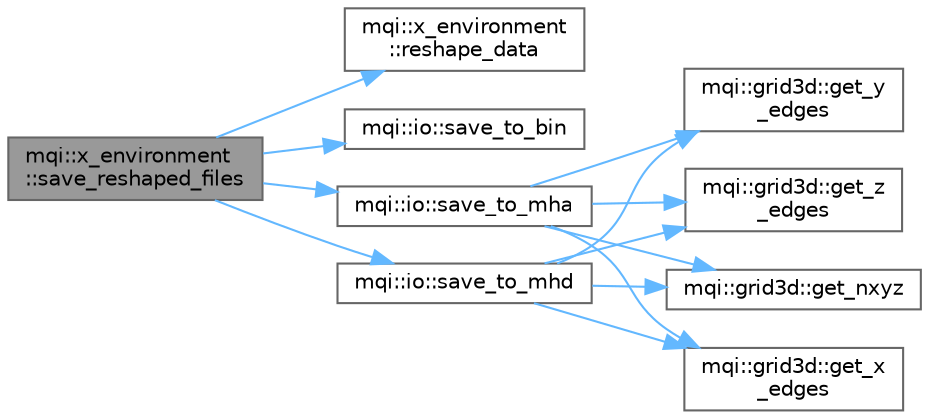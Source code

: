 digraph "mqi::x_environment::save_reshaped_files"
{
 // LATEX_PDF_SIZE
  bgcolor="transparent";
  edge [fontname=Helvetica,fontsize=10,labelfontname=Helvetica,labelfontsize=10];
  node [fontname=Helvetica,fontsize=10,shape=box,height=0.2,width=0.4];
  rankdir="LR";
  Node1 [id="Node000001",label="mqi::x_environment\l::save_reshaped_files",height=0.2,width=0.4,color="gray40", fillcolor="grey60", style="filled", fontcolor="black",tooltip="Saves the reshaped simulation results to files."];
  Node1 -> Node2 [id="edge1_Node000001_Node000002",color="steelblue1",style="solid",tooltip=" "];
  Node2 [id="Node000002",label="mqi::x_environment\l::reshape_data",height=0.2,width=0.4,color="grey40", fillcolor="white", style="filled",URL="$classmqi_1_1x__environment.html#ae1e1cf03810f61628bf125db358e274f",tooltip="write output"];
  Node1 -> Node3 [id="edge2_Node000001_Node000003",color="steelblue1",style="solid",tooltip=" "];
  Node3 [id="Node000003",label="mqi::io::save_to_bin",height=0.2,width=0.4,color="grey40", fillcolor="white", style="filled",URL="$namespacemqi_1_1io.html#a3d7d08b8b674430cce1d0a3d63b426f1",tooltip="Saves sparse scorer data to separate binary files."];
  Node1 -> Node4 [id="edge3_Node000001_Node000004",color="steelblue1",style="solid",tooltip=" "];
  Node4 [id="Node000004",label="mqi::io::save_to_mha",height=0.2,width=0.4,color="grey40", fillcolor="white", style="filled",URL="$namespacemqi_1_1io.html#af9fe1e2896ecde77dbacfd8b4cac22d6",tooltip="Saves volumetric data to a single MetaImage file (.mha)."];
  Node4 -> Node5 [id="edge4_Node000004_Node000005",color="steelblue1",style="solid",tooltip=" "];
  Node5 [id="Node000005",label="mqi::grid3d::get_nxyz",height=0.2,width=0.4,color="grey40", fillcolor="white", style="filled",URL="$classmqi_1_1grid3d.html#ad2ce2ce3583b02a860b0ba883418c924",tooltip="Gets the dimensions of the grid (number of voxels)."];
  Node4 -> Node6 [id="edge5_Node000004_Node000006",color="steelblue1",style="solid",tooltip=" "];
  Node6 [id="Node000006",label="mqi::grid3d::get_x\l_edges",height=0.2,width=0.4,color="grey40", fillcolor="white", style="filled",URL="$classmqi_1_1grid3d.html#a39ca84cdae9fae75801fb416cd7d3288",tooltip="Gets the array of x-edge coordinates."];
  Node4 -> Node7 [id="edge6_Node000004_Node000007",color="steelblue1",style="solid",tooltip=" "];
  Node7 [id="Node000007",label="mqi::grid3d::get_y\l_edges",height=0.2,width=0.4,color="grey40", fillcolor="white", style="filled",URL="$classmqi_1_1grid3d.html#a9dc2274b42225b30814f1bf104ffdd48",tooltip="Gets the array of y-edge coordinates."];
  Node4 -> Node8 [id="edge7_Node000004_Node000008",color="steelblue1",style="solid",tooltip=" "];
  Node8 [id="Node000008",label="mqi::grid3d::get_z\l_edges",height=0.2,width=0.4,color="grey40", fillcolor="white", style="filled",URL="$classmqi_1_1grid3d.html#a31aef33bc66488c4bda974f5fab1f205",tooltip="Gets the array of z-edge coordinates."];
  Node1 -> Node9 [id="edge8_Node000001_Node000009",color="steelblue1",style="solid",tooltip=" "];
  Node9 [id="Node000009",label="mqi::io::save_to_mhd",height=0.2,width=0.4,color="grey40", fillcolor="white", style="filled",URL="$namespacemqi_1_1io.html#a87f96ca392c65b5d3336237e788a8f2f",tooltip="Saves volumetric data to a MetaImage header/raw file pair (.mhd/.raw)."];
  Node9 -> Node5 [id="edge9_Node000009_Node000005",color="steelblue1",style="solid",tooltip=" "];
  Node9 -> Node6 [id="edge10_Node000009_Node000006",color="steelblue1",style="solid",tooltip=" "];
  Node9 -> Node7 [id="edge11_Node000009_Node000007",color="steelblue1",style="solid",tooltip=" "];
  Node9 -> Node8 [id="edge12_Node000009_Node000008",color="steelblue1",style="solid",tooltip=" "];
}
